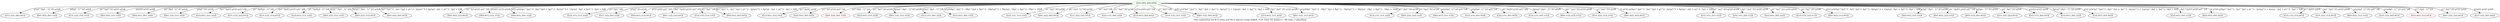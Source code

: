 digraph {
	overlap=false
	label="Tree exploration for K=2 arms and M=2 players using Selfish_UCB_Ubar, for depth=3 : 68 leafs, 2 absorbing"
	0 [label="[[0/0,0/0], [0/0,0/0]]" color=green]
	1 [label="[[1/1,2/2], [0/2,0/1]]"]
	0 -> 1 [label="µ1µ2^2(µ1 - 1)^2(1-µ2)/8" color=black]
	2 [label="[[0/1,0/2], [0/1,1/2]]"]
	0 -> 2 [label="µ2(µ1 - 1)^2(1-µ2)/4" color=black]
	3 [label="[[1/1,1/2], [1/2,1/1]]"]
	0 -> 3 [label="µ1^2µ2^2(1-µ1)(1-µ2)/8" color=black]
	4 [label="[[0/1,0/2], [1/1,1/2]]"]
	0 -> 4 [label="µ1µ2(1-µ1)(1-µ2)/8" color=black]
	5 [label="[[0/2,0/1], [0/1,2/2]]"]
	0 -> 5 [label="µ2^2(µ1  1)^3(1-µ2)/4" color=black]
	6 [label="[[0/1,1/2], [1/1,1/2]]"]
	0 -> 6 [label="µ1µ2^2(1-µ1)/4" color=black]
	7 [label="[[1/2,0/1], [1/1,1/2]]"]
	0 -> 7 [label="-3µ1^2µ2(1-µ1)(1-µ2)^2/8" color=black]
	8 [label="[[1/1,1/2], [2/2,0/1]]"]
	0 -> 8 [label="µ1^3µ2(µ2 - 1)^2/4" color=black]
	9 [label="[[1/1,1/2], [1/2,0/1]]"]
	0 -> 9 [label="-3µ1^2µ2(1-µ1)(1-µ2)^2/8" color=black]
	10 [label="[[2/2,0/1], [1/1,1/2]]"]
	0 -> 10 [label="µ1^3µ2(µ2 - 1)^2/4" color=black]
	11 [label="[[0/1,2/2], [1/2,1/1]]"]
	0 -> 11 [label="µ1µ2^3(µ1 - 1)^2/4" color=black]
	12 [label="[[0/1,2/2], [1/2,0/1]]"]
	0 -> 12 [label="3µ1µ2^2(µ1 - 1)^2(1-µ2)/4" color=black]
	13 [label="[[0/1,0/2], [0/1,0/2]]"]
	0 -> 13 [label="(µ1^2µ2^2 - 2µ1^2µ2 + µ1^2 - 2µ1µ2^2 + 4µ1µ2 - 2µ1 + µ2^2 - 2µ2 + 2)/8" color=black]
	14 [label="[[0/1,0/2], [2/2,0/1]]"]
	0 -> 14 [label="µ1^2(1-µ1)(1-µ2)^3/4" color=black]
	15 [label="[[0/2,0/1], [1/2,1/1]]"]
	0 -> 15 [label="µ1µ2(1-µ1)(1-µ2)/8" color=black]
	16 [label="[[0/2,0/1], [0/1,1/2]]"]
	0 -> 16 [label="µ2(1-µ1)(3µ1^2µ2^2 - 6µ1^2µ2 + 3µ1^2 - 6µ1µ2^2 + 12µ1µ2 - 6µ1 + 3µ2^2 - 6µ2 + 4)/8" color=black]
	17 [label="[[2/2,1/1], [1/1,2/2]]"]
	0 -> 17 [label="µ1^3µ2^3/8" color=black]
	18 [label="[[1/1,1/2], [0/1,1/2]]"]
	0 -> 18 [label="µ1µ2^2(1-µ1)/4" color=black]
	19 [label="[[0/2,0/1], [1/2,0/1]]"]
	0 -> 19 [label="-µ1(1-µ1)(1-µ2)^2/4" color=black]
	20 [label="[[0/1,1/2], [2/2,0/1]]"]
	0 -> 20 [label="-3µ1^2µ2(1-µ1)(1-µ2)^2/4" color=black]
	21 [label="[[1/2,1/1], [1/2,1/1]]"]
	0 -> 21 [label="µ1^2µ2^2/8" color=black]
	22 [label="[[0/2,0/1], [0/2,0/1]]"]
	0 -> 22 [label="(µ1^2µ2^2 - 2µ1^2µ2 + µ1^2 - 2µ1µ2^2 + 4µ1µ2 - 2µ1 + µ2^2 - 2µ2 + 2)/8" color=black]
	23 [label="[[1/2,0/1], [1/2,1/1]]"]
	0 -> 23 [label="µ1^2µ2(1-µ2)/4" color=black]
	24 [label="[[2/2,0/1], [0/1,0/2]]"]
	0 -> 24 [label="µ1^2(1-µ1)(1-µ2)^3/4" color=black]
	25 [label="[[0/1,1/2], [0/1,1/2]]" color=red]
	0 -> 25 [label="µ2^2(µ1 - 1)^2/2" color=black]
	26 [label="[[2/2,0/1], [1/1,2/2]]"]
	0 -> 26 [label="µ1^3µ2^2(1-µ2)/4" color=black]
	27 [label="[[0/1,1/2], [1/2,1/1]]"]
	0 -> 27 [label="3µ1µ2^2(µ1 - 1)^2(1-µ2)/8" color=black]
	28 [label="[[1/2,1/1], [0/1,2/2]]"]
	0 -> 28 [label="µ1µ2^3(µ1 - 1)^2/4" color=black]
	29 [label="[[1/2,0/1], [0/1,1/2]]"]
	0 -> 29 [label="µ1µ2(9µ1^2µ2^2 - 18µ1^2µ2 + 9µ1^2 - 18µ1µ2^2 + 36µ1µ2 - 18µ1 + 9µ2^2 - 18µ2 + 10)/8" color=black]
	30 [label="[[2/2,1/1], [1/1,1/2]]"]
	0 -> 30 [label="µ1^3µ2^2(1-µ2)/8" color=black]
	31 [label="[[0/1,2/2], [0/2,0/1]]"]
	0 -> 31 [label="µ2^2(µ1  1)^3(1-µ2)/4" color=black]
	32 [label="[[1/1,2/2], [2/2,1/1]]"]
	0 -> 32 [label="µ1^3µ2^3/8" color=black]
	33 [label="[[2/2,1/1], [0/1,2/2]]"]
	0 -> 33 [label="µ1^2µ2^3(1-µ1)/4" color=black]
	34 [label="[[1/2,0/1], [0/2,0/1]]"]
	0 -> 34 [label="-µ1(1-µ1)(1-µ2)^2/4" color=black]
	35 [label="[[1/1,1/2], [1/1,1/2]]"]
	0 -> 35 [label="µ1^2µ2^2/8" color=black]
	36 [label="[[0/1,1/2], [0/2,0/1]]"]
	0 -> 36 [label="µ2(1-µ1)(3µ1^2µ2^2 - 6µ1^2µ2 + 3µ1^2 - 6µ1µ2^2 + 12µ1µ2 - 6µ1 + 3µ2^2 - 6µ2 + 4)/8" color=black]
	37 [label="[[1/2,0/1], [1/1,2/2]]"]
	0 -> 37 [label="3µ1^2µ2^2(1-µ1)(1-µ2)/8" color=black]
	38 [label="[[0/1,1/2], [1/2,0/1]]"]
	0 -> 38 [label="µ1µ2(9µ1^2µ2^2 - 18µ1^2µ2 + 9µ1^2 - 18µ1µ2^2 + 36µ1µ2 - 18µ1 + 9µ2^2 - 18µ2 + 10)/8" color=black]
	39 [label="[[1/2,1/1], [1/1,2/2]]"]
	0 -> 39 [label="µ1^2µ2^3(1-µ1)/8" color=black]
	40 [label="[[0/1,2/2], [2/2,1/1]]"]
	0 -> 40 [label="µ1^2µ2^3(1-µ1)/4" color=black]
	41 [label="[[0/2,0/1], [1/1,1/2]]"]
	0 -> 41 [label="µ1µ2(µ1  1)^2(1-µ2)^2/8" color=black]
	42 [label="[[1/2,1/1], [0/1,0/2]]"]
	0 -> 42 [label="µ1µ2(µ1  1)^2(1-µ2)^2/8" color=black]
	43 [label="[[2/2,1/1], [0/1,0/2]]"]
	0 -> 43 [label="-µ1^2µ2(1-µ1)(1-µ2)^2/8" color=black]
	44 [label="[[1/2,1/1], [0/1,1/2]]"]
	0 -> 44 [label="3µ1µ2^2(µ1 - 1)^2(1-µ2)/8" color=black]
	45 [label="[[0/1,1/2], [2/2,1/1]]"]
	0 -> 45 [label="3µ1^2µ2^2(1-µ1)(1-µ2)/8" color=black]
	46 [label="[[1/1,2/2], [1/2,1/1]]"]
	0 -> 46 [label="µ1^2µ2^3(1-µ1)/8" color=black]
	47 [label="[[0/1,0/2], [0/2,0/1]]"]
	0 -> 47 [label="(1-µ1)(1-µ2)(µ1^2µ2^2 - 2µ1^2µ2 + µ1^2 - 2µ1µ2^2 + 4µ1µ2 - 2µ1 + µ2^2 - 2µ2 + 2)/8" color=black]
	48 [label="[[1/2,1/1], [1/1,1/2]]"]
	0 -> 48 [label="µ1^2µ2^2(1-µ1)(1-µ2)/8" color=black]
	49 [label="[[2/2,1/1], [0/1,1/2]]"]
	0 -> 49 [label="3µ1^2µ2^2(1-µ1)(1-µ2)/8" color=black]
	50 [label="[[2/2,0/1], [0/1,2/2]]"]
	0 -> 50 [label="µ1^2µ2^2(1-µ1)(1-µ2)/2" color=black]
	51 [label="[[1/1,1/2], [2/2,1/1]]"]
	0 -> 51 [label="µ1^3µ2^2(1-µ2)/8" color=black]
	52 [label="[[0/1,0/2], [1/2,0/1]]"]
	0 -> 52 [label="µ1(1-µ2)(3µ1^2µ2^2 - 6µ1^2µ2 + 3µ1^2 - 6µ1µ2^2 + 12µ1µ2 - 6µ1 + 3µ2^2 - 6µ2 + 4)/8" color=black]
	53 [label="[[0/2,0/1], [1/1,2/2]]"]
	0 -> 53 [label="µ1µ2^2(µ1 - 1)^2(1-µ2)/8" color=black]
	54 [label="[[0/1,0/2], [2/2,1/1]]"]
	0 -> 54 [label="-µ1^2µ2(1-µ1)(1-µ2)^2/8" color=black]
	55 [label="[[0/1,1/2], [0/1,0/2]]"]
	0 -> 55 [label="µ2(µ1 - 1)^2(1-µ2)/4" color=black]
	56 [label="[[1/1,2/2], [2/2,0/1]]"]
	0 -> 56 [label="µ1^3µ2^2(1-µ2)/4" color=black]
	57 [label="[[1/2,1/1], [0/2,0/1]]"]
	0 -> 57 [label="µ1µ2(1-µ1)(1-µ2)/8" color=black]
	58 [label="[[1/2,0/1], [0/1,2/2]]"]
	0 -> 58 [label="3µ1µ2^2(µ1 - 1)^2(1-µ2)/4" color=black]
	59 [label="[[1/2,0/1], [0/1,0/2]]"]
	0 -> 59 [label="µ1(1-µ2)(3µ1^2µ2^2 - 6µ1^2µ2 + 3µ1^2 - 6µ1µ2^2 + 12µ1µ2 - 6µ1 + 3µ2^2 - 6µ2 + 4)/8" color=black]
	60 [label="[[2/2,0/1], [0/1,1/2]]"]
	0 -> 60 [label="-3µ1^2µ2(1-µ1)(1-µ2)^2/4" color=black]
	61 [label="[[0/2,0/1], [0/1,0/2]]"]
	0 -> 61 [label="(1-µ1)(1-µ2)(µ1^2µ2^2 - 2µ1^2µ2 + µ1^2 - 2µ1µ2^2 + 4µ1µ2 - 2µ1 + µ2^2 - 2µ2 + 2)/8" color=black]
	62 [label="[[1/2,1/1], [1/2,0/1]]"]
	0 -> 62 [label="µ1^2µ2(1-µ2)/4" color=black]
	63 [label="[[1/1,2/2], [1/2,0/1]]"]
	0 -> 63 [label="3µ1^2µ2^2(1-µ1)(1-µ2)/8" color=black]
	64 [label="[[0/1,0/2], [1/2,1/1]]"]
	0 -> 64 [label="µ1µ2(µ1  1)^2(1-µ2)^2/8" color=black]
	65 [label="[[1/1,1/2], [0/2,0/1]]"]
	0 -> 65 [label="µ1µ2(µ1  1)^2(1-µ2)^2/8" color=black]
	66 [label="[[1/2,0/1], [1/2,0/1]]" color=red]
	0 -> 66 [label="µ1^2(µ2 - 1)^2/2" color=black]
	67 [label="[[0/1,2/2], [2/2,0/1]]"]
	0 -> 67 [label="µ1^2µ2^2(1-µ1)(1-µ2)/2" color=black]
	68 [label="[[1/1,1/2], [0/1,0/2]]"]
	0 -> 68 [label="µ1µ2(1-µ1)(1-µ2)/8" color=black]
}
